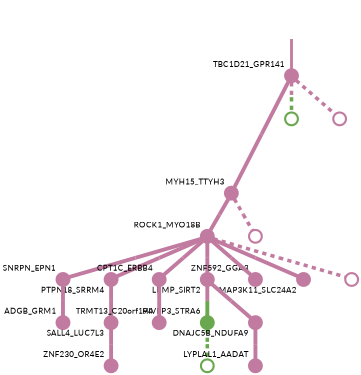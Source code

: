 strict digraph  {
graph[splines=false]; nodesep=0.7; rankdir=TB; ranksep=0.6; forcelabels=true; dpi=600; size=2.5;
0 [color="#c27ba0ff", fillcolor="#c27ba0ff", fixedsize=true, fontname=Lato, fontsize="12pt", height="0.25", label="", penwidth=3, shape=circle, style=filled, xlabel=TBC1D21_GPR141];
1 [color="#c27ba0ff", fillcolor="#c27ba0ff", fixedsize=true, fontname=Lato, fontsize="12pt", height="0.25", label="", penwidth=3, shape=circle, style=filled, xlabel=MYH15_TTYH3];
16 [color="#6aa84fff", fillcolor="#6aa84fff", fixedsize=true, fontname=Lato, fontsize="12pt", height="0.25", label="", penwidth=3, shape=circle, style=solid, xlabel=""];
18 [color="#c27ba0ff", fillcolor="#c27ba0ff", fixedsize=true, fontname=Lato, fontsize="12pt", height="0.25", label="", penwidth=3, shape=circle, style=solid, xlabel=""];
3 [color="#c27ba0ff", fillcolor="#c27ba0ff", fixedsize=true, fontname=Lato, fontsize="12pt", height="0.25", label="", penwidth=3, shape=circle, style=filled, xlabel=ROCK1_MYO18B];
19 [color="#c27ba0ff", fillcolor="#c27ba0ff", fixedsize=true, fontname=Lato, fontsize="12pt", height="0.25", label="", penwidth=3, shape=circle, style=solid, xlabel=""];
2 [color="#6aa84fff", fillcolor="#6aa84fff", fixedsize=true, fontname=Lato, fontsize="12pt", height="0.25", label="", penwidth=3, shape=circle, style=filled, xlabel=HIVEP3_STRA6];
17 [color="#6aa84fff", fillcolor="#6aa84fff", fixedsize=true, fontname=Lato, fontsize="12pt", height="0.25", label="", penwidth=3, shape=circle, style=solid, xlabel=""];
6 [color="#c27ba0ff", fillcolor="#c27ba0ff", fixedsize=true, fontname=Lato, fontsize="12pt", height="0.25", label="", penwidth=3, shape=circle, style=filled, xlabel=SNRPN_EPN1];
7 [color="#c27ba0ff", fillcolor="#c27ba0ff", fixedsize=true, fontname=Lato, fontsize="12pt", height="0.25", label="", penwidth=3, shape=circle, style=filled, xlabel=PTPN18_SRRM4];
9 [color="#c27ba0ff", fillcolor="#c27ba0ff", fixedsize=true, fontname=Lato, fontsize="12pt", height="0.25", label="", penwidth=3, shape=circle, style=filled, xlabel=CPT1C_ERBB4];
10 [color="#c27ba0ff", fillcolor="#c27ba0ff", fixedsize=true, fontname=Lato, fontsize="12pt", height="0.25", label="", penwidth=3, shape=circle, style=filled, xlabel=LRMP_SIRT2];
12 [color="#c27ba0ff", fillcolor="#c27ba0ff", fixedsize=true, fontname=Lato, fontsize="12pt", height="0.25", label="", penwidth=3, shape=circle, style=filled, xlabel=ZNF592_GGA3];
13 [color="#c27ba0ff", fillcolor="#c27ba0ff", fixedsize=true, fontname=Lato, fontsize="12pt", height="0.25", label="", penwidth=3, shape=circle, style=filled, xlabel=MAP3K11_SLC24A2];
20 [color="#c27ba0ff", fillcolor="#c27ba0ff", fixedsize=true, fontname=Lato, fontsize="12pt", height="0.25", label="", penwidth=3, shape=circle, style=solid, xlabel=""];
15 [color="#c27ba0ff", fillcolor="#c27ba0ff", fixedsize=true, fontname=Lato, fontsize="12pt", height="0.25", label="", penwidth=3, shape=circle, style=filled, xlabel=ADGB_GRM1];
14 [color="#c27ba0ff", fillcolor="#c27ba0ff", fixedsize=true, fontname=Lato, fontsize="12pt", height="0.25", label="", penwidth=3, shape=circle, style=filled, xlabel=SALL4_LUC7L3];
8 [color="#c27ba0ff", fillcolor="#c27ba0ff", fixedsize=true, fontname=Lato, fontsize="12pt", height="0.25", label="", penwidth=3, shape=circle, style=filled, xlabel=DNAJC5B_NDUFA9];
4 [color="#c27ba0ff", fillcolor="#c27ba0ff", fixedsize=true, fontname=Lato, fontsize="12pt", height="0.25", label="", penwidth=3, shape=circle, style=filled, xlabel=LYPLAL1_AADAT];
5 [color="#c27ba0ff", fillcolor="#c27ba0ff", fixedsize=true, fontname=Lato, fontsize="12pt", height="0.25", label="", penwidth=3, shape=circle, style=filled, xlabel=TRMT13_C20orf194];
11 [color="#c27ba0ff", fillcolor="#c27ba0ff", fixedsize=true, fontname=Lato, fontsize="12pt", height="0.25", label="", penwidth=3, shape=circle, style=filled, xlabel=ZNF230_OR4E2];
normal [label="", penwidth=3, style=invis, xlabel=TBC1D21_GPR141];
0 -> 1  [arrowsize=0, color="#c27ba0ff;0.5:#c27ba0ff", minlen="3.0", penwidth="5.5", style=solid];
0 -> 16  [arrowsize=0, color="#c27ba0ff;0.5:#6aa84fff", minlen="1.0595238208770752", penwidth=5, style=dashed];
0 -> 18  [arrowsize=0, color="#c27ba0ff;0.5:#c27ba0ff", minlen="1.0595238208770752", penwidth=5, style=dashed];
1 -> 3  [arrowsize=0, color="#c27ba0ff;0.5:#c27ba0ff", minlen="1.4285714626312256", penwidth="5.5", style=solid];
1 -> 19  [arrowsize=0, color="#c27ba0ff;0.5:#c27ba0ff", minlen="1.0595238208770752", penwidth=5, style=dashed];
3 -> 6  [arrowsize=0, color="#c27ba0ff;0.5:#c27ba0ff", minlen="1.2857142686843872", penwidth="5.5", style=solid];
3 -> 7  [arrowsize=0, color="#c27ba0ff;0.5:#c27ba0ff", minlen="1.2380952835083008", penwidth="5.5", style=solid];
3 -> 9  [arrowsize=0, color="#c27ba0ff;0.5:#c27ba0ff", minlen="1.2142857313156128", penwidth="5.5", style=solid];
3 -> 10  [arrowsize=0, color="#c27ba0ff;0.5:#c27ba0ff", minlen="1.1904761791229248", penwidth="5.5", style=solid];
3 -> 12  [arrowsize=0, color="#c27ba0ff;0.5:#c27ba0ff", minlen="1.1666666269302368", penwidth="5.5", style=solid];
3 -> 13  [arrowsize=0, color="#c27ba0ff;0.5:#c27ba0ff", minlen="1.1190476417541504", penwidth="5.5", style=solid];
3 -> 20  [arrowsize=0, color="#c27ba0ff;0.5:#c27ba0ff", minlen="1.0595238208770752", penwidth=5, style=dashed];
2 -> 17  [arrowsize=0, color="#6aa84fff;0.5:#6aa84fff", minlen="1.0595238208770752", penwidth=5, style=dashed];
6 -> 15  [arrowsize=0, color="#c27ba0ff;0.5:#c27ba0ff", minlen="1.1190476417541504", penwidth="5.5", style=solid];
7 -> 14  [arrowsize=0, color="#c27ba0ff;0.5:#c27ba0ff", minlen="1.1190476417541504", penwidth="5.5", style=solid];
9 -> 5  [arrowsize=0, color="#c27ba0ff;0.5:#c27ba0ff", minlen="1.2857142686843872", penwidth="5.5", style=solid];
10 -> 2  [arrowsize=0, color="#c27ba0ff;0.5:#6aa84fff", minlen="1.6190476417541504", penwidth="5.5", style=solid];
10 -> 8  [arrowsize=0, color="#c27ba0ff;0.5:#c27ba0ff", minlen="1.2142857313156128", penwidth="5.5", style=solid];
14 -> 11  [arrowsize=0, color="#c27ba0ff;0.5:#c27ba0ff", minlen="1.1666666269302368", penwidth="5.5", style=solid];
8 -> 4  [arrowsize=0, color="#c27ba0ff;0.5:#c27ba0ff", minlen="1.3571429252624512", penwidth="5.5", style=solid];
normal -> 0  [arrowsize=0, color="#c27ba0ff", label="", penwidth=4, style=solid];
}
